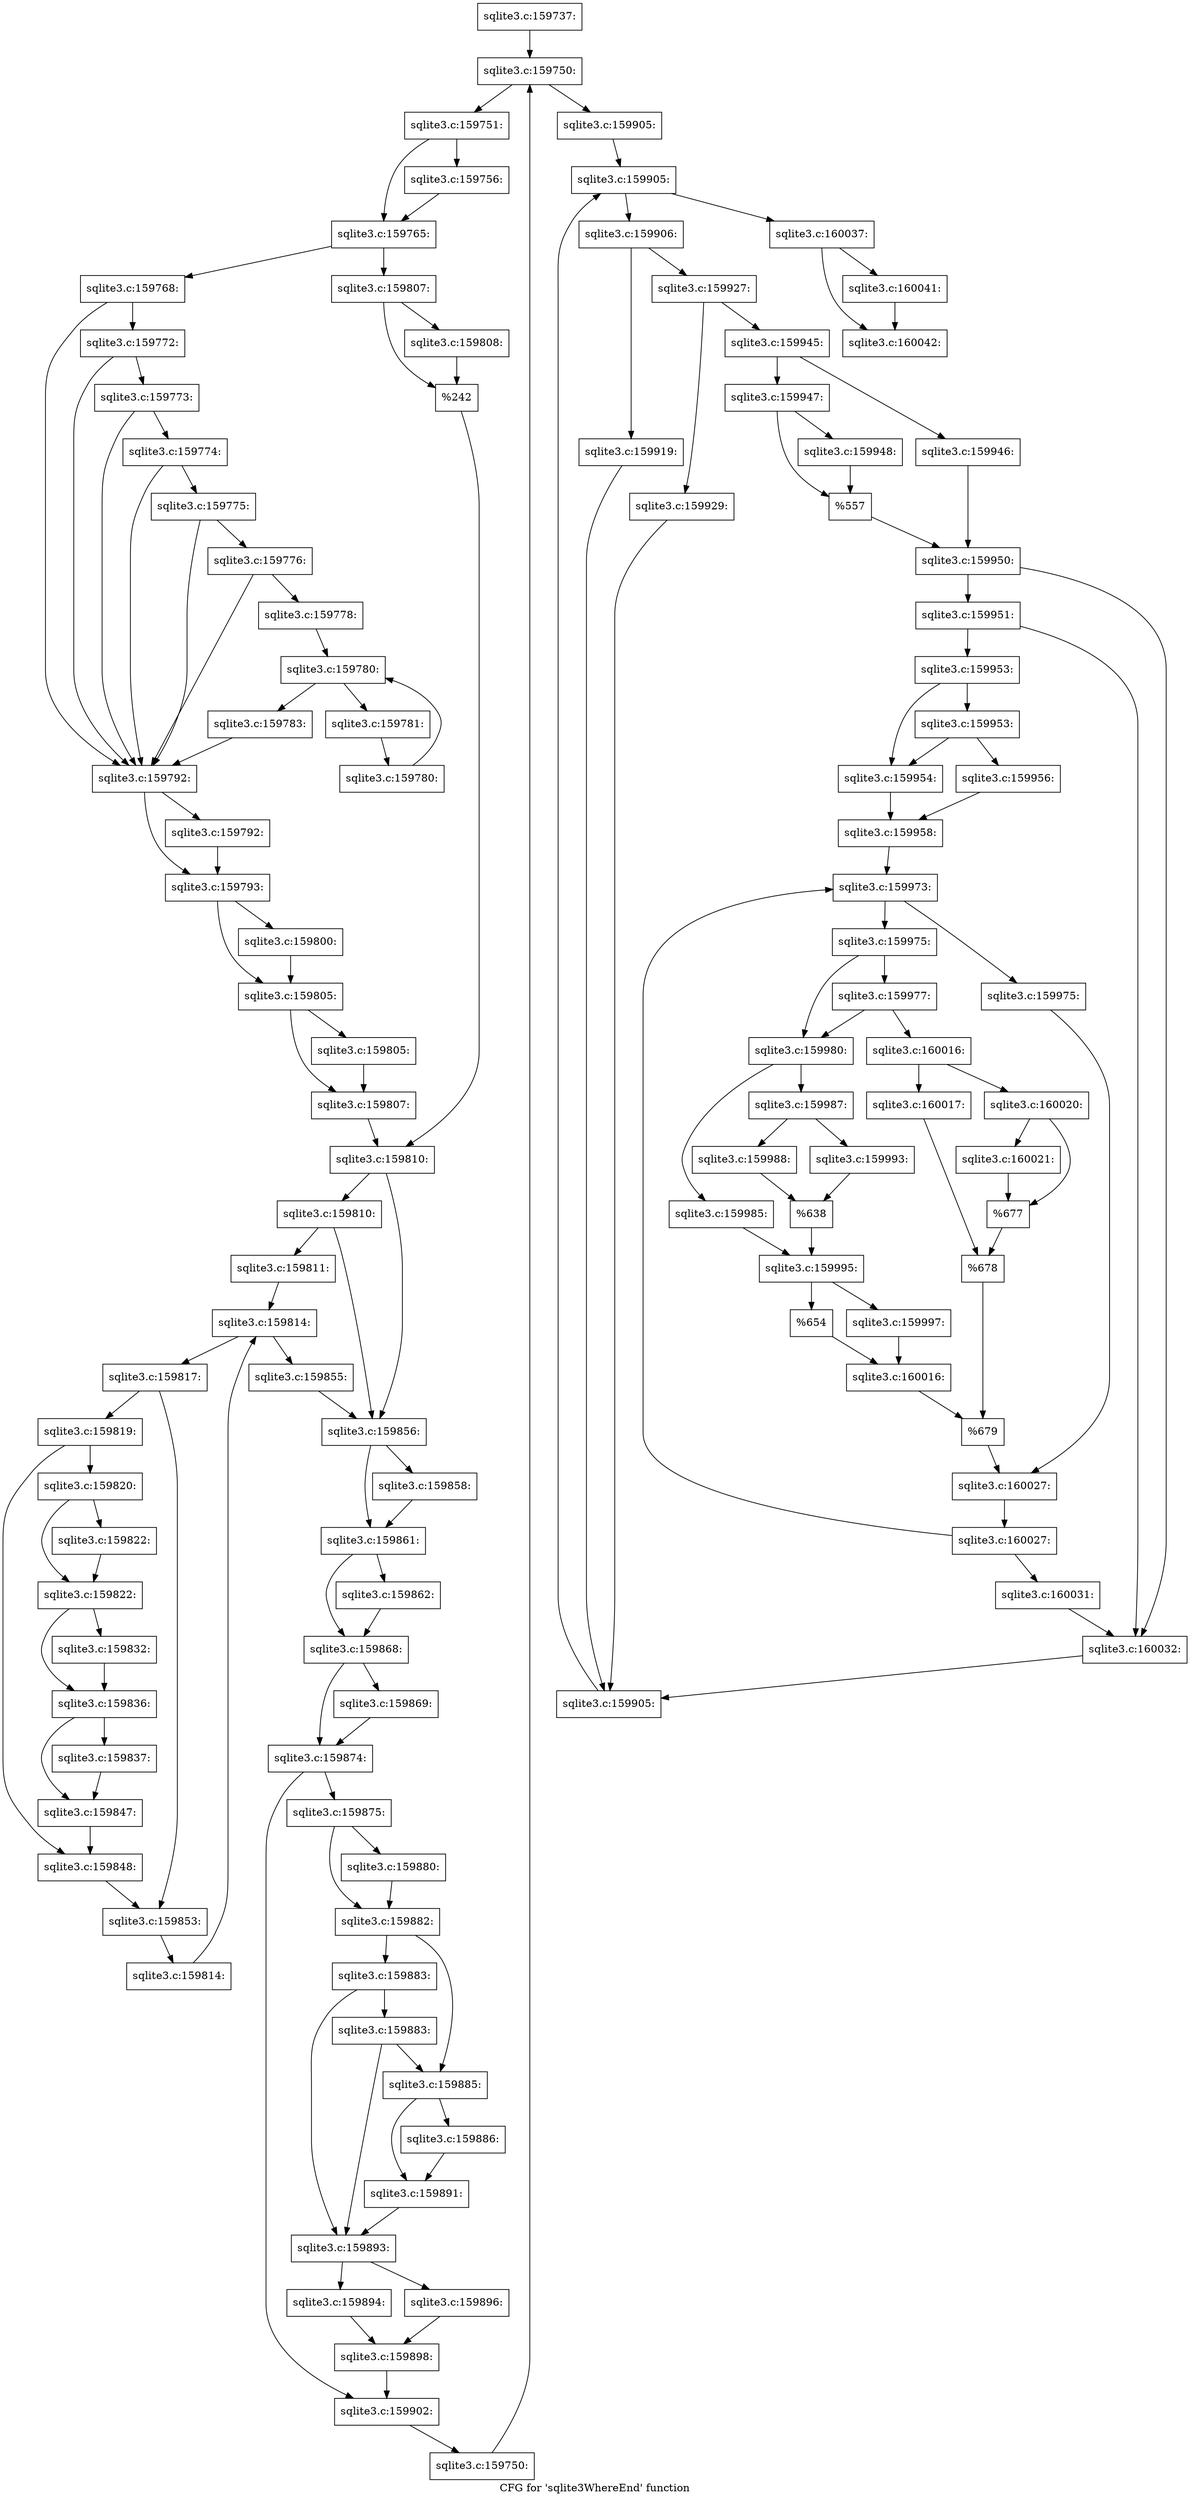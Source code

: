 digraph "CFG for 'sqlite3WhereEnd' function" {
	label="CFG for 'sqlite3WhereEnd' function";

	Node0x55c0f9bb86a0 [shape=record,label="{sqlite3.c:159737:}"];
	Node0x55c0f9bb86a0 -> Node0x55c0f9bbbf20;
	Node0x55c0f9bbbf20 [shape=record,label="{sqlite3.c:159750:}"];
	Node0x55c0f9bbbf20 -> Node0x55c0f9bbc100;
	Node0x55c0f9bbbf20 -> Node0x55c0f9bbba80;
	Node0x55c0f9bbc100 [shape=record,label="{sqlite3.c:159751:}"];
	Node0x55c0f9bbc100 -> Node0x55c0f9bbcc10;
	Node0x55c0f9bbc100 -> Node0x55c0f9bbcc60;
	Node0x55c0f9bbcc10 [shape=record,label="{sqlite3.c:159756:}"];
	Node0x55c0f9bbcc10 -> Node0x55c0f9bbcc60;
	Node0x55c0f9bbcc60 [shape=record,label="{sqlite3.c:159765:}"];
	Node0x55c0f9bbcc60 -> Node0x55c0f9bbe4e0;
	Node0x55c0f9bbcc60 -> Node0x55c0f9bbed90;
	Node0x55c0f9bbe4e0 [shape=record,label="{sqlite3.c:159768:}"];
	Node0x55c0f9bbe4e0 -> Node0x55c0f9bbff30;
	Node0x55c0f9bbe4e0 -> Node0x55c0f9bbfce0;
	Node0x55c0f9bbff30 [shape=record,label="{sqlite3.c:159772:}"];
	Node0x55c0f9bbff30 -> Node0x55c0f9bbfeb0;
	Node0x55c0f9bbff30 -> Node0x55c0f9bbfce0;
	Node0x55c0f9bbfeb0 [shape=record,label="{sqlite3.c:159773:}"];
	Node0x55c0f9bbfeb0 -> Node0x55c0f9bbfe30;
	Node0x55c0f9bbfeb0 -> Node0x55c0f9bbfce0;
	Node0x55c0f9bbfe30 [shape=record,label="{sqlite3.c:159774:}"];
	Node0x55c0f9bbfe30 -> Node0x55c0f9bbfdb0;
	Node0x55c0f9bbfe30 -> Node0x55c0f9bbfce0;
	Node0x55c0f9bbfdb0 [shape=record,label="{sqlite3.c:159775:}"];
	Node0x55c0f9bbfdb0 -> Node0x55c0f9bbfd30;
	Node0x55c0f9bbfdb0 -> Node0x55c0f9bbfce0;
	Node0x55c0f9bbfd30 [shape=record,label="{sqlite3.c:159776:}"];
	Node0x55c0f9bbfd30 -> Node0x55c0f9bbfc90;
	Node0x55c0f9bbfd30 -> Node0x55c0f9bbfce0;
	Node0x55c0f9bbfc90 [shape=record,label="{sqlite3.c:159778:}"];
	Node0x55c0f9bbfc90 -> Node0x55c0f9bc3230;
	Node0x55c0f9bc3230 [shape=record,label="{sqlite3.c:159780:}"];
	Node0x55c0f9bc3230 -> Node0x55c0f9bc3450;
	Node0x55c0f9bc3230 -> Node0x55c0f9bc3080;
	Node0x55c0f9bc3450 [shape=record,label="{sqlite3.c:159781:}"];
	Node0x55c0f9bc3450 -> Node0x55c0f9bc33c0;
	Node0x55c0f9bc33c0 [shape=record,label="{sqlite3.c:159780:}"];
	Node0x55c0f9bc33c0 -> Node0x55c0f9bc3230;
	Node0x55c0f9bc3080 [shape=record,label="{sqlite3.c:159783:}"];
	Node0x55c0f9bc3080 -> Node0x55c0f9bbfce0;
	Node0x55c0f9bbfce0 [shape=record,label="{sqlite3.c:159792:}"];
	Node0x55c0f9bbfce0 -> Node0x55c0f9bc3d60;
	Node0x55c0f9bbfce0 -> Node0x55c0f9bc5970;
	Node0x55c0f9bc3d60 [shape=record,label="{sqlite3.c:159792:}"];
	Node0x55c0f9bc3d60 -> Node0x55c0f9bc5970;
	Node0x55c0f9bc5970 [shape=record,label="{sqlite3.c:159793:}"];
	Node0x55c0f9bc5970 -> Node0x55c0f9bc6ae0;
	Node0x55c0f9bc5970 -> Node0x55c0f9bc6fd0;
	Node0x55c0f9bc6ae0 [shape=record,label="{sqlite3.c:159800:}"];
	Node0x55c0f9bc6ae0 -> Node0x55c0f9bc6fd0;
	Node0x55c0f9bc6fd0 [shape=record,label="{sqlite3.c:159805:}"];
	Node0x55c0f9bc6fd0 -> Node0x55c0f9bc7ff0;
	Node0x55c0f9bc6fd0 -> Node0x55c0f9bc8040;
	Node0x55c0f9bc7ff0 [shape=record,label="{sqlite3.c:159805:}"];
	Node0x55c0f9bc7ff0 -> Node0x55c0f9bc8040;
	Node0x55c0f9bc8040 [shape=record,label="{sqlite3.c:159807:}"];
	Node0x55c0f9bc8040 -> Node0x55c0f9bbed40;
	Node0x55c0f9bbed90 [shape=record,label="{sqlite3.c:159807:}"];
	Node0x55c0f9bbed90 -> Node0x55c0f9bc8680;
	Node0x55c0f9bbed90 -> Node0x55c0f9bc86d0;
	Node0x55c0f9bc8680 [shape=record,label="{sqlite3.c:159808:}"];
	Node0x55c0f9bc8680 -> Node0x55c0f9bc86d0;
	Node0x55c0f9bc86d0 [shape=record,label="{%242}"];
	Node0x55c0f9bc86d0 -> Node0x55c0f9bbed40;
	Node0x55c0f9bbed40 [shape=record,label="{sqlite3.c:159810:}"];
	Node0x55c0f9bbed40 -> Node0x55c0f9bc9140;
	Node0x55c0f9bbed40 -> Node0x55c0f9bc90f0;
	Node0x55c0f9bc9140 [shape=record,label="{sqlite3.c:159810:}"];
	Node0x55c0f9bc9140 -> Node0x55c0f9bc90a0;
	Node0x55c0f9bc9140 -> Node0x55c0f9bc90f0;
	Node0x55c0f9bc90a0 [shape=record,label="{sqlite3.c:159811:}"];
	Node0x55c0f9bc90a0 -> Node0x55c0f9bcb250;
	Node0x55c0f9bcb250 [shape=record,label="{sqlite3.c:159814:}"];
	Node0x55c0f9bcb250 -> Node0x55c0f9bcb470;
	Node0x55c0f9bcb250 -> Node0x55c0f9bca5c0;
	Node0x55c0f9bcb470 [shape=record,label="{sqlite3.c:159817:}"];
	Node0x55c0f9bcb470 -> Node0x55c0f9bcbcc0;
	Node0x55c0f9bcb470 -> Node0x55c0f9bcbd10;
	Node0x55c0f9bcbcc0 [shape=record,label="{sqlite3.c:159819:}"];
	Node0x55c0f9bcbcc0 -> Node0x55c0f9bcc2f0;
	Node0x55c0f9bcbcc0 -> Node0x55c0f9bcc340;
	Node0x55c0f9bcc2f0 [shape=record,label="{sqlite3.c:159820:}"];
	Node0x55c0f9bcc2f0 -> Node0x55c0f9bcca40;
	Node0x55c0f9bcc2f0 -> Node0x55c0f9bcc9f0;
	Node0x55c0f9bcca40 [shape=record,label="{sqlite3.c:159822:}"];
	Node0x55c0f9bcca40 -> Node0x55c0f9bcc9f0;
	Node0x55c0f9bcc9f0 [shape=record,label="{sqlite3.c:159822:}"];
	Node0x55c0f9bcc9f0 -> Node0x55c0f9bcd650;
	Node0x55c0f9bcc9f0 -> Node0x55c0f9bcd6a0;
	Node0x55c0f9bcd650 [shape=record,label="{sqlite3.c:159832:}"];
	Node0x55c0f9bcd650 -> Node0x55c0f9bcd6a0;
	Node0x55c0f9bcd6a0 [shape=record,label="{sqlite3.c:159836:}"];
	Node0x55c0f9bcd6a0 -> Node0x55c0f9bce400;
	Node0x55c0f9bcd6a0 -> Node0x55c0f9bce450;
	Node0x55c0f9bce400 [shape=record,label="{sqlite3.c:159837:}"];
	Node0x55c0f9bce400 -> Node0x55c0f9bce450;
	Node0x55c0f9bce450 [shape=record,label="{sqlite3.c:159847:}"];
	Node0x55c0f9bce450 -> Node0x55c0f9bcc340;
	Node0x55c0f9bcc340 [shape=record,label="{sqlite3.c:159848:}"];
	Node0x55c0f9bcc340 -> Node0x55c0f9bcbd10;
	Node0x55c0f9bcbd10 [shape=record,label="{sqlite3.c:159853:}"];
	Node0x55c0f9bcbd10 -> Node0x55c0f9bcb3e0;
	Node0x55c0f9bcb3e0 [shape=record,label="{sqlite3.c:159814:}"];
	Node0x55c0f9bcb3e0 -> Node0x55c0f9bcb250;
	Node0x55c0f9bca5c0 [shape=record,label="{sqlite3.c:159855:}"];
	Node0x55c0f9bca5c0 -> Node0x55c0f9bc90f0;
	Node0x55c0f9bc90f0 [shape=record,label="{sqlite3.c:159856:}"];
	Node0x55c0f9bc90f0 -> Node0x55c0f9bcf050;
	Node0x55c0f9bc90f0 -> Node0x55c0f9bd1080;
	Node0x55c0f9bcf050 [shape=record,label="{sqlite3.c:159858:}"];
	Node0x55c0f9bcf050 -> Node0x55c0f9bd1080;
	Node0x55c0f9bd1080 [shape=record,label="{sqlite3.c:159861:}"];
	Node0x55c0f9bd1080 -> Node0x55c0f9bd1940;
	Node0x55c0f9bd1080 -> Node0x55c0f9bd1c50;
	Node0x55c0f9bd1940 [shape=record,label="{sqlite3.c:159862:}"];
	Node0x55c0f9bd1940 -> Node0x55c0f9bd1c50;
	Node0x55c0f9bd1c50 [shape=record,label="{sqlite3.c:159868:}"];
	Node0x55c0f9bd1c50 -> Node0x55c0f9bd3430;
	Node0x55c0f9bd1c50 -> Node0x55c0f9bd3480;
	Node0x55c0f9bd3430 [shape=record,label="{sqlite3.c:159869:}"];
	Node0x55c0f9bd3430 -> Node0x55c0f9bd3480;
	Node0x55c0f9bd3480 [shape=record,label="{sqlite3.c:159874:}"];
	Node0x55c0f9bd3480 -> Node0x55c0f9bd4170;
	Node0x55c0f9bd3480 -> Node0x55c0f9bd41c0;
	Node0x55c0f9bd4170 [shape=record,label="{sqlite3.c:159875:}"];
	Node0x55c0f9bd4170 -> Node0x55c0f9bd50e0;
	Node0x55c0f9bd4170 -> Node0x55c0f9bd5130;
	Node0x55c0f9bd50e0 [shape=record,label="{sqlite3.c:159880:}"];
	Node0x55c0f9bd50e0 -> Node0x55c0f9bd5130;
	Node0x55c0f9bd5130 [shape=record,label="{sqlite3.c:159882:}"];
	Node0x55c0f9bd5130 -> Node0x55c0f9bd5b00;
	Node0x55c0f9bd5130 -> Node0x55c0f9bd5ba0;
	Node0x55c0f9bd5ba0 [shape=record,label="{sqlite3.c:159883:}"];
	Node0x55c0f9bd5ba0 -> Node0x55c0f9bd5ef0;
	Node0x55c0f9bd5ba0 -> Node0x55c0f9bd5b50;
	Node0x55c0f9bd5ef0 [shape=record,label="{sqlite3.c:159883:}"];
	Node0x55c0f9bd5ef0 -> Node0x55c0f9bd5b00;
	Node0x55c0f9bd5ef0 -> Node0x55c0f9bd5b50;
	Node0x55c0f9bd5b00 [shape=record,label="{sqlite3.c:159885:}"];
	Node0x55c0f9bd5b00 -> Node0x55c0f9bd6730;
	Node0x55c0f9bd5b00 -> Node0x55c0f9bd6780;
	Node0x55c0f9bd6730 [shape=record,label="{sqlite3.c:159886:}"];
	Node0x55c0f9bd6730 -> Node0x55c0f9bd6780;
	Node0x55c0f9bd6780 [shape=record,label="{sqlite3.c:159891:}"];
	Node0x55c0f9bd6780 -> Node0x55c0f9bd5b50;
	Node0x55c0f9bd5b50 [shape=record,label="{sqlite3.c:159893:}"];
	Node0x55c0f9bd5b50 -> Node0x55c0f9bd7de0;
	Node0x55c0f9bd5b50 -> Node0x55c0f9bd8880;
	Node0x55c0f9bd7de0 [shape=record,label="{sqlite3.c:159894:}"];
	Node0x55c0f9bd7de0 -> Node0x55c0f9bd8830;
	Node0x55c0f9bd8880 [shape=record,label="{sqlite3.c:159896:}"];
	Node0x55c0f9bd8880 -> Node0x55c0f9bd8830;
	Node0x55c0f9bd8830 [shape=record,label="{sqlite3.c:159898:}"];
	Node0x55c0f9bd8830 -> Node0x55c0f9bd41c0;
	Node0x55c0f9bd41c0 [shape=record,label="{sqlite3.c:159902:}"];
	Node0x55c0f9bd41c0 -> Node0x55c0f9bbc0b0;
	Node0x55c0f9bbc0b0 [shape=record,label="{sqlite3.c:159750:}"];
	Node0x55c0f9bbc0b0 -> Node0x55c0f9bbbf20;
	Node0x55c0f9bbba80 [shape=record,label="{sqlite3.c:159905:}"];
	Node0x55c0f9bbba80 -> Node0x55c0f9bda580;
	Node0x55c0f9bda580 [shape=record,label="{sqlite3.c:159905:}"];
	Node0x55c0f9bda580 -> Node0x55c0f9bda7a0;
	Node0x55c0f9bda580 -> Node0x55c0f9bda0d0;
	Node0x55c0f9bda7a0 [shape=record,label="{sqlite3.c:159906:}"];
	Node0x55c0f9bda7a0 -> Node0x55c0f9bdcda0;
	Node0x55c0f9bda7a0 -> Node0x55c0f9bdcdf0;
	Node0x55c0f9bdcda0 [shape=record,label="{sqlite3.c:159919:}"];
	Node0x55c0f9bdcda0 -> Node0x55c0f9bda710;
	Node0x55c0f9bdcdf0 [shape=record,label="{sqlite3.c:159927:}"];
	Node0x55c0f9bdcdf0 -> Node0x55c0f9bdd970;
	Node0x55c0f9bdcdf0 -> Node0x55c0f9bddd00;
	Node0x55c0f9bdd970 [shape=record,label="{sqlite3.c:159929:}"];
	Node0x55c0f9bdd970 -> Node0x55c0f9bda710;
	Node0x55c0f9bddd00 [shape=record,label="{sqlite3.c:159945:}"];
	Node0x55c0f9bddd00 -> Node0x55c0f9bde600;
	Node0x55c0f9bddd00 -> Node0x55c0f9bde990;
	Node0x55c0f9bde600 [shape=record,label="{sqlite3.c:159946:}"];
	Node0x55c0f9bde600 -> Node0x55c0f9bde940;
	Node0x55c0f9bde990 [shape=record,label="{sqlite3.c:159947:}"];
	Node0x55c0f9bde990 -> Node0x55c0f9bdf500;
	Node0x55c0f9bde990 -> Node0x55c0f9bdf550;
	Node0x55c0f9bdf500 [shape=record,label="{sqlite3.c:159948:}"];
	Node0x55c0f9bdf500 -> Node0x55c0f9bdf550;
	Node0x55c0f9bdf550 [shape=record,label="{%557}"];
	Node0x55c0f9bdf550 -> Node0x55c0f9bde940;
	Node0x55c0f9bde940 [shape=record,label="{sqlite3.c:159950:}"];
	Node0x55c0f9bde940 -> Node0x55c0f9be00e0;
	Node0x55c0f9bde940 -> Node0x55c0f9be0090;
	Node0x55c0f9be00e0 [shape=record,label="{sqlite3.c:159951:}"];
	Node0x55c0f9be00e0 -> Node0x55c0f9be0090;
	Node0x55c0f9be00e0 -> Node0x55c0f9be0040;
	Node0x55c0f9be0040 [shape=record,label="{sqlite3.c:159953:}"];
	Node0x55c0f9be0040 -> Node0x55c0f9be0790;
	Node0x55c0f9be0040 -> Node0x55c0f9be0880;
	Node0x55c0f9be0880 [shape=record,label="{sqlite3.c:159953:}"];
	Node0x55c0f9be0880 -> Node0x55c0f9be0830;
	Node0x55c0f9be0880 -> Node0x55c0f9be0790;
	Node0x55c0f9be0790 [shape=record,label="{sqlite3.c:159954:}"];
	Node0x55c0f9be0790 -> Node0x55c0f9be07e0;
	Node0x55c0f9be0830 [shape=record,label="{sqlite3.c:159956:}"];
	Node0x55c0f9be0830 -> Node0x55c0f9be07e0;
	Node0x55c0f9be07e0 [shape=record,label="{sqlite3.c:159958:}"];
	Node0x55c0f9be07e0 -> Node0x55c0f9be2610;
	Node0x55c0f9be2610 [shape=record,label="{sqlite3.c:159973:}"];
	Node0x55c0f9be2610 -> Node0x55c0f9be27e0;
	Node0x55c0f9be2610 -> Node0x55c0f9be2880;
	Node0x55c0f9be27e0 [shape=record,label="{sqlite3.c:159975:}"];
	Node0x55c0f9be27e0 -> Node0x55c0f9be2830;
	Node0x55c0f9be2880 [shape=record,label="{sqlite3.c:159975:}"];
	Node0x55c0f9be2880 -> Node0x55c0f9be3020;
	Node0x55c0f9be2880 -> Node0x55c0f9be3110;
	Node0x55c0f9be3110 [shape=record,label="{sqlite3.c:159977:}"];
	Node0x55c0f9be3110 -> Node0x55c0f9be3020;
	Node0x55c0f9be3110 -> Node0x55c0f9be30c0;
	Node0x55c0f9be3020 [shape=record,label="{sqlite3.c:159980:}"];
	Node0x55c0f9be3020 -> Node0x55c0f9be4070;
	Node0x55c0f9be3020 -> Node0x55c0f9be4110;
	Node0x55c0f9be4070 [shape=record,label="{sqlite3.c:159985:}"];
	Node0x55c0f9be4070 -> Node0x55c0f9be40c0;
	Node0x55c0f9be4110 [shape=record,label="{sqlite3.c:159987:}"];
	Node0x55c0f9be4110 -> Node0x55c0f9be47f0;
	Node0x55c0f9be4110 -> Node0x55c0f9be4750;
	Node0x55c0f9be4750 [shape=record,label="{sqlite3.c:159988:}"];
	Node0x55c0f9be4750 -> Node0x55c0f9be47a0;
	Node0x55c0f9be47f0 [shape=record,label="{sqlite3.c:159993:}"];
	Node0x55c0f9be47f0 -> Node0x55c0f9be47a0;
	Node0x55c0f9be47a0 [shape=record,label="{%638}"];
	Node0x55c0f9be47a0 -> Node0x55c0f9be40c0;
	Node0x55c0f9be40c0 [shape=record,label="{sqlite3.c:159995:}"];
	Node0x55c0f9be40c0 -> Node0x55c0f60c7390;
	Node0x55c0f9be40c0 -> Node0x55c0f9be6510;
	Node0x55c0f60c7390 [shape=record,label="{sqlite3.c:159997:}"];
	Node0x55c0f60c7390 -> Node0x55c0f9be5f60;
	Node0x55c0f9be6510 [shape=record,label="{%654}"];
	Node0x55c0f9be6510 -> Node0x55c0f9be5f60;
	Node0x55c0f9be5f60 [shape=record,label="{sqlite3.c:160016:}"];
	Node0x55c0f9be5f60 -> Node0x55c0f9be3070;
	Node0x55c0f9be30c0 [shape=record,label="{sqlite3.c:160016:}"];
	Node0x55c0f9be30c0 -> Node0x55c0f9be71e0;
	Node0x55c0f9be30c0 -> Node0x55c0f9be7280;
	Node0x55c0f9be71e0 [shape=record,label="{sqlite3.c:160017:}"];
	Node0x55c0f9be71e0 -> Node0x55c0f9be7230;
	Node0x55c0f9be7280 [shape=record,label="{sqlite3.c:160020:}"];
	Node0x55c0f9be7280 -> Node0x55c0f9be7f90;
	Node0x55c0f9be7280 -> Node0x55c0f9be7fe0;
	Node0x55c0f9be7f90 [shape=record,label="{sqlite3.c:160021:}"];
	Node0x55c0f9be7f90 -> Node0x55c0f9be7fe0;
	Node0x55c0f9be7fe0 [shape=record,label="{%677}"];
	Node0x55c0f9be7fe0 -> Node0x55c0f9be7230;
	Node0x55c0f9be7230 [shape=record,label="{%678}"];
	Node0x55c0f9be7230 -> Node0x55c0f9be3070;
	Node0x55c0f9be3070 [shape=record,label="{%679}"];
	Node0x55c0f9be3070 -> Node0x55c0f9be2830;
	Node0x55c0f9be2830 [shape=record,label="{sqlite3.c:160027:}"];
	Node0x55c0f9be2830 -> Node0x55c0f9be25c0;
	Node0x55c0f9be25c0 [shape=record,label="{sqlite3.c:160027:}"];
	Node0x55c0f9be25c0 -> Node0x55c0f9be2610;
	Node0x55c0f9be25c0 -> Node0x55c0f9be2570;
	Node0x55c0f9be2570 [shape=record,label="{sqlite3.c:160031:}"];
	Node0x55c0f9be2570 -> Node0x55c0f9be0090;
	Node0x55c0f9be0090 [shape=record,label="{sqlite3.c:160032:}"];
	Node0x55c0f9be0090 -> Node0x55c0f9bda710;
	Node0x55c0f9bda710 [shape=record,label="{sqlite3.c:159905:}"];
	Node0x55c0f9bda710 -> Node0x55c0f9bda580;
	Node0x55c0f9bda0d0 [shape=record,label="{sqlite3.c:160037:}"];
	Node0x55c0f9bda0d0 -> Node0x55c0f9be9bf0;
	Node0x55c0f9bda0d0 -> Node0x55c0f9be9c40;
	Node0x55c0f9be9bf0 [shape=record,label="{sqlite3.c:160041:}"];
	Node0x55c0f9be9bf0 -> Node0x55c0f9be9c40;
	Node0x55c0f9be9c40 [shape=record,label="{sqlite3.c:160042:}"];
}
